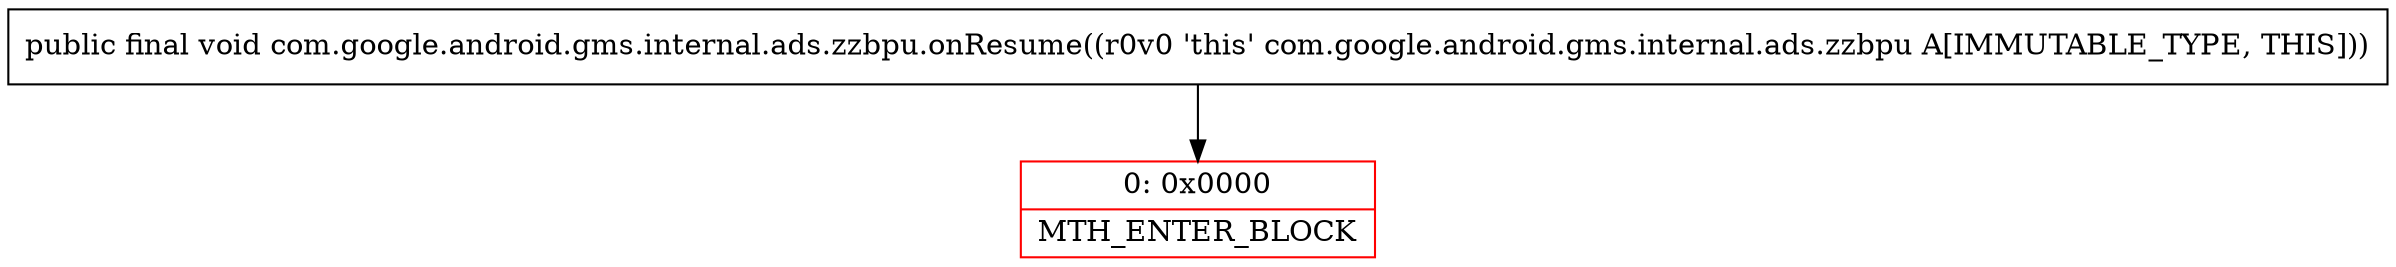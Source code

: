 digraph "CFG forcom.google.android.gms.internal.ads.zzbpu.onResume()V" {
subgraph cluster_Region_1300936072 {
label = "R(0)";
node [shape=record,color=blue];
}
Node_0 [shape=record,color=red,label="{0\:\ 0x0000|MTH_ENTER_BLOCK\l}"];
MethodNode[shape=record,label="{public final void com.google.android.gms.internal.ads.zzbpu.onResume((r0v0 'this' com.google.android.gms.internal.ads.zzbpu A[IMMUTABLE_TYPE, THIS])) }"];
MethodNode -> Node_0;
}

